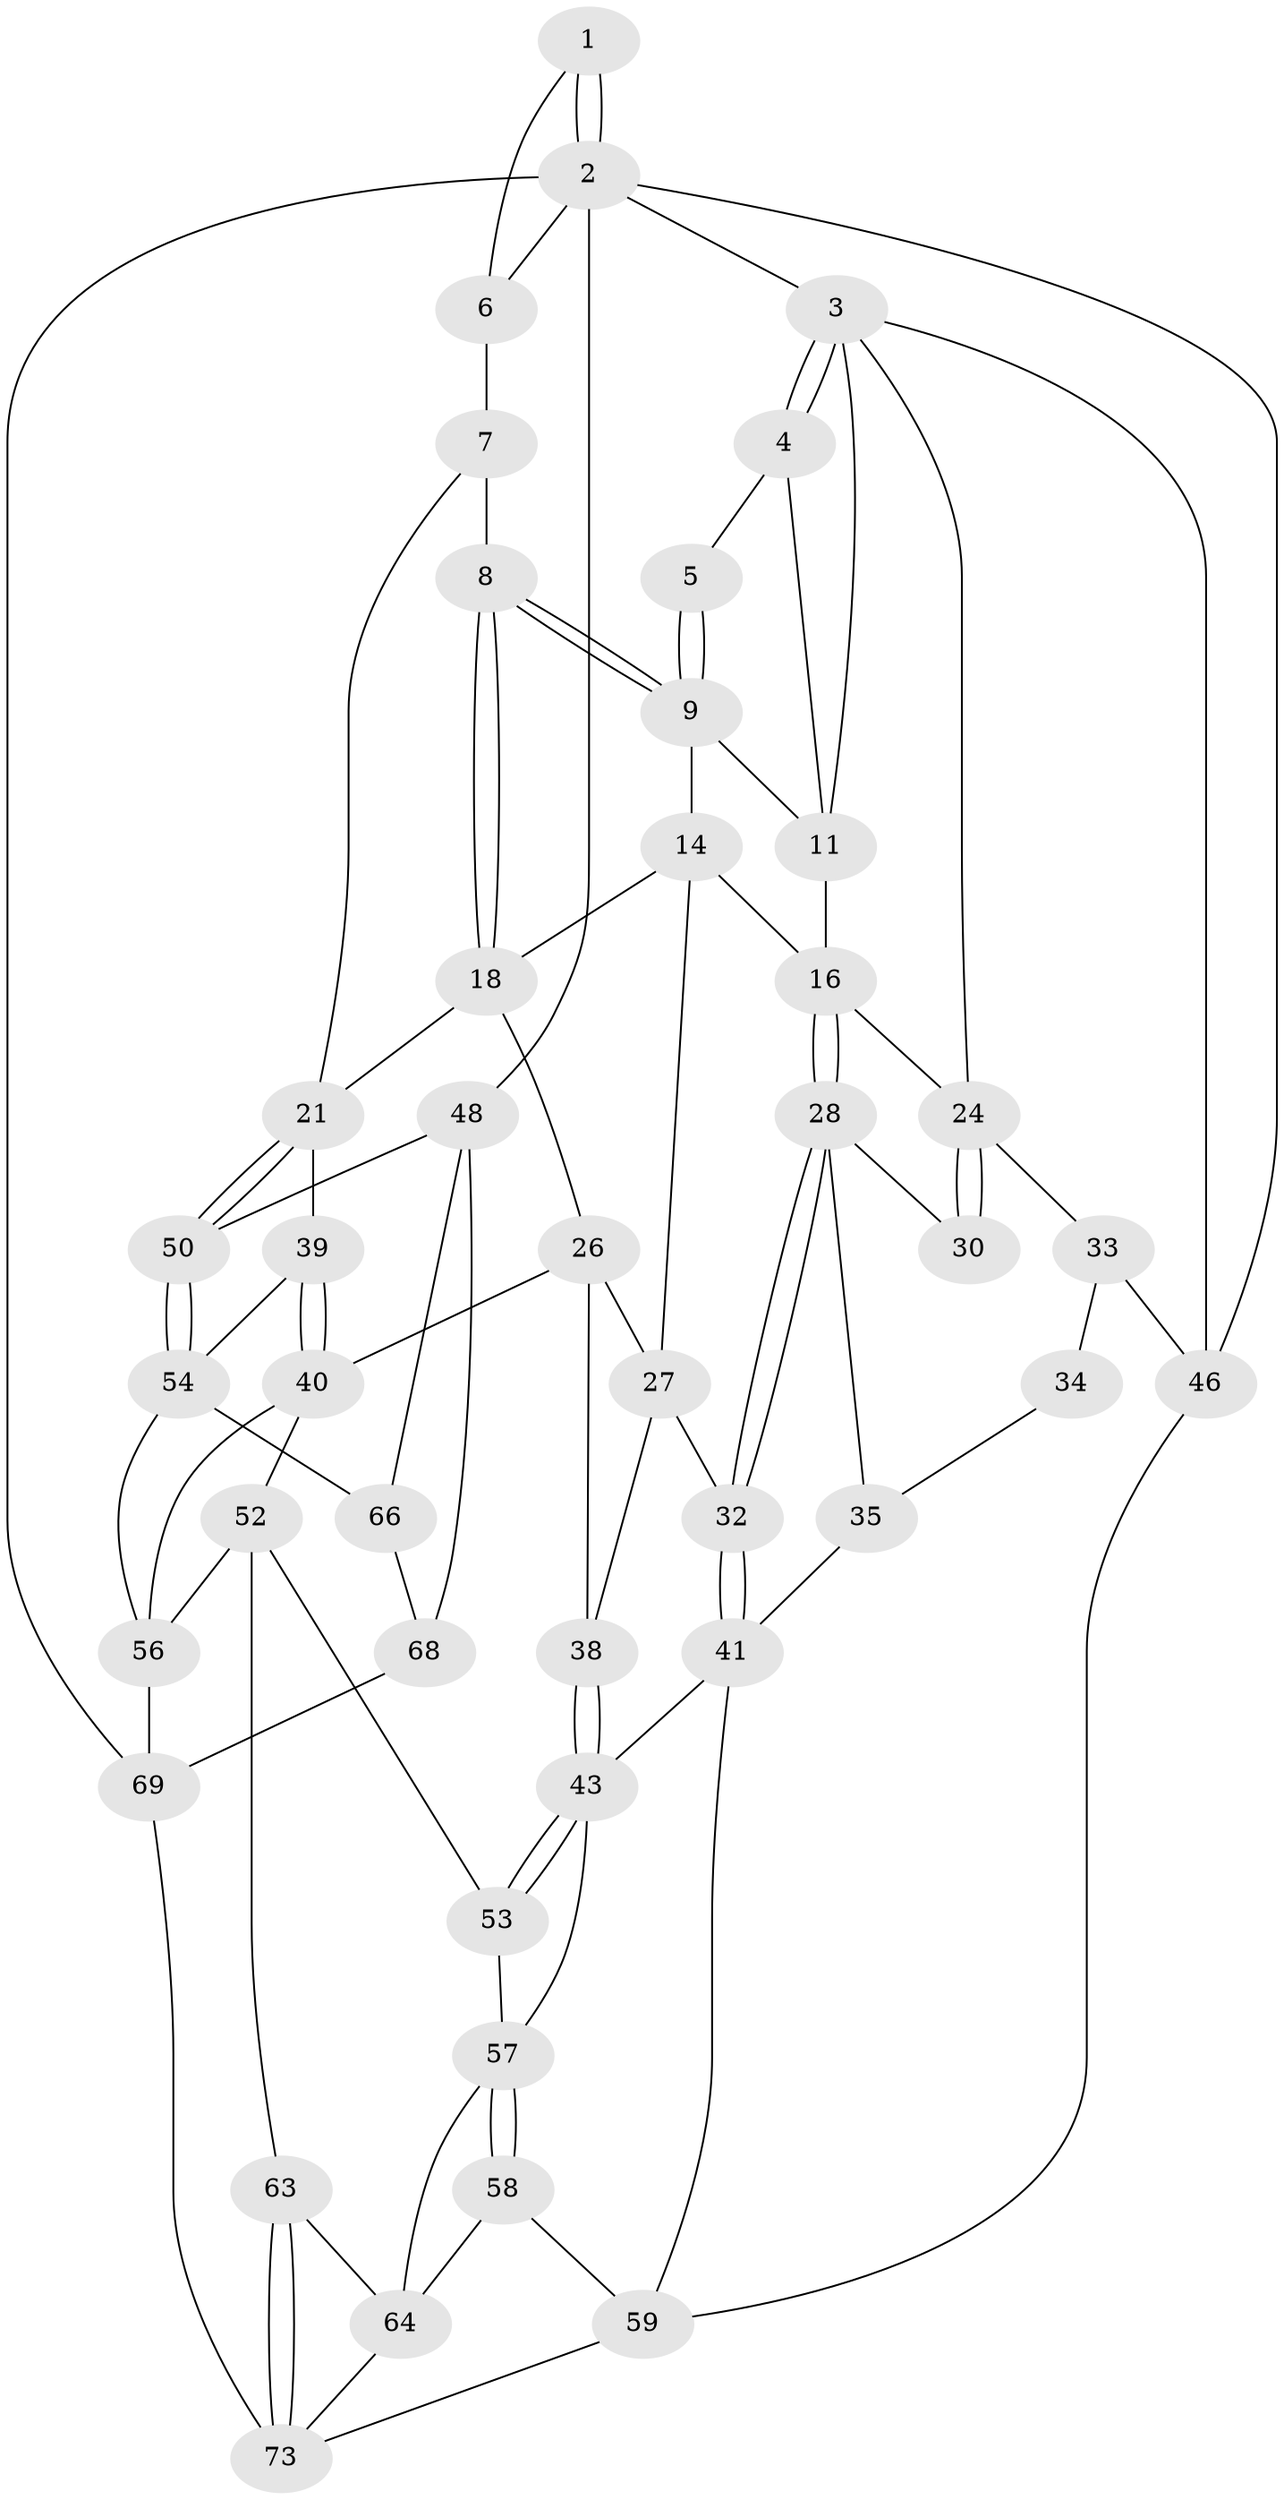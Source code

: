 // Generated by graph-tools (version 1.1) at 2025/24/03/03/25 07:24:37]
// undirected, 44 vertices, 94 edges
graph export_dot {
graph [start="1"]
  node [color=gray90,style=filled];
  1 [pos="+0.9023636066060444+0"];
  2 [pos="+1+0",super="+47"];
  3 [pos="+0+0",super="+13"];
  4 [pos="+0.20079341953345986+0"];
  5 [pos="+0.5566308543931919+0"];
  6 [pos="+0.7006411875597058+0.10082703064815496",super="+19"];
  7 [pos="+0.6800995784646982+0.13054831228215216",super="+20"];
  8 [pos="+0.6184133930253564+0.16928993407019008"];
  9 [pos="+0.5724286940067838+0.06450753529767367",super="+10"];
  11 [pos="+0.21297422922150183+0",super="+12"];
  14 [pos="+0.45184470686490275+0.22599408438269739",super="+15"];
  16 [pos="+0.3412698335434519+0.28118447068354474",super="+17"];
  18 [pos="+0.6127722689702136+0.18490217779780116",super="+23"];
  21 [pos="+1+0.35551845873302956",super="+22"];
  24 [pos="+0.11801129894123215+0.2636954736381792",super="+25"];
  26 [pos="+0.6595081222066077+0.3998415637479693",super="+37"];
  27 [pos="+0.5424897537079166+0.4024973143190393",super="+31"];
  28 [pos="+0.3372734997543017+0.3795104311505261",super="+29"];
  30 [pos="+0.1257516235626341+0.4020162575107938"];
  32 [pos="+0.38002865688668963+0.4463246906895414"];
  33 [pos="+0+0.4036527118878064",super="+45"];
  34 [pos="+0.06984478228934067+0.42127340871699837",super="+36"];
  35 [pos="+0.15107466532255673+0.646003083820338"];
  38 [pos="+0.5249121774859148+0.5704295148152966"];
  39 [pos="+0.799081448849011+0.5808266699811199"];
  40 [pos="+0.6904995861616096+0.6777335631480519",super="+51"];
  41 [pos="+0.3102052910891047+0.6296507361815558",super="+42"];
  43 [pos="+0.47028230808770566+0.6374036952717631",super="+44"];
  46 [pos="+0+1"];
  48 [pos="+1+1",super="+49"];
  50 [pos="+1+0.6282897047908311"];
  52 [pos="+0.659034745846905+0.7253565896445843",super="+62"];
  53 [pos="+0.5709299474562294+0.7486835056594261"];
  54 [pos="+0.8701710496679818+0.6789777266755497",super="+55"];
  56 [pos="+0.8082363933302708+0.7668294449912674",super="+65"];
  57 [pos="+0.4270495272711636+0.8111052787218158",super="+60"];
  58 [pos="+0.2980407903838524+0.900364486810499"];
  59 [pos="+0.20410754978204093+0.6924874883649828",super="+61"];
  63 [pos="+0.5643665559372404+0.9288741729548949"];
  64 [pos="+0.519113868807905+0.8832180015315312",super="+71"];
  66 [pos="+0.8795426537068314+0.8023685416627127",super="+67"];
  68 [pos="+0.8061413853061458+0.9284441124201871",super="+70"];
  69 [pos="+0.7661418853775785+0.9465044316705477",super="+72"];
  73 [pos="+0.5941677491074419+1",super="+74"];
  1 -- 2;
  1 -- 2;
  1 -- 6;
  2 -- 3;
  2 -- 48;
  2 -- 69;
  2 -- 46;
  2 -- 6;
  3 -- 4;
  3 -- 4;
  3 -- 46;
  3 -- 11;
  3 -- 24;
  4 -- 5;
  4 -- 11;
  5 -- 9;
  5 -- 9;
  6 -- 7 [weight=2];
  7 -- 8;
  7 -- 21;
  8 -- 9;
  8 -- 9;
  8 -- 18;
  8 -- 18;
  9 -- 11;
  9 -- 14;
  11 -- 16;
  14 -- 18;
  14 -- 16;
  14 -- 27;
  16 -- 28;
  16 -- 28;
  16 -- 24;
  18 -- 26;
  18 -- 21;
  21 -- 50;
  21 -- 50;
  21 -- 39;
  24 -- 30;
  24 -- 30;
  24 -- 33;
  26 -- 27;
  26 -- 40;
  26 -- 38;
  27 -- 32;
  27 -- 38;
  28 -- 32;
  28 -- 32;
  28 -- 35;
  28 -- 30;
  32 -- 41;
  32 -- 41;
  33 -- 34 [weight=2];
  33 -- 46;
  34 -- 35;
  35 -- 41;
  38 -- 43;
  38 -- 43;
  39 -- 40;
  39 -- 40;
  39 -- 54;
  40 -- 56;
  40 -- 52;
  41 -- 59;
  41 -- 43;
  43 -- 53;
  43 -- 53;
  43 -- 57;
  46 -- 59;
  48 -- 68;
  48 -- 50;
  48 -- 66;
  50 -- 54;
  50 -- 54;
  52 -- 53;
  52 -- 63;
  52 -- 56;
  53 -- 57;
  54 -- 56;
  54 -- 66;
  56 -- 69;
  57 -- 58;
  57 -- 58;
  57 -- 64;
  58 -- 59;
  58 -- 64;
  59 -- 73;
  63 -- 64;
  63 -- 73;
  63 -- 73;
  64 -- 73;
  66 -- 68 [weight=2];
  68 -- 69;
  69 -- 73;
}
